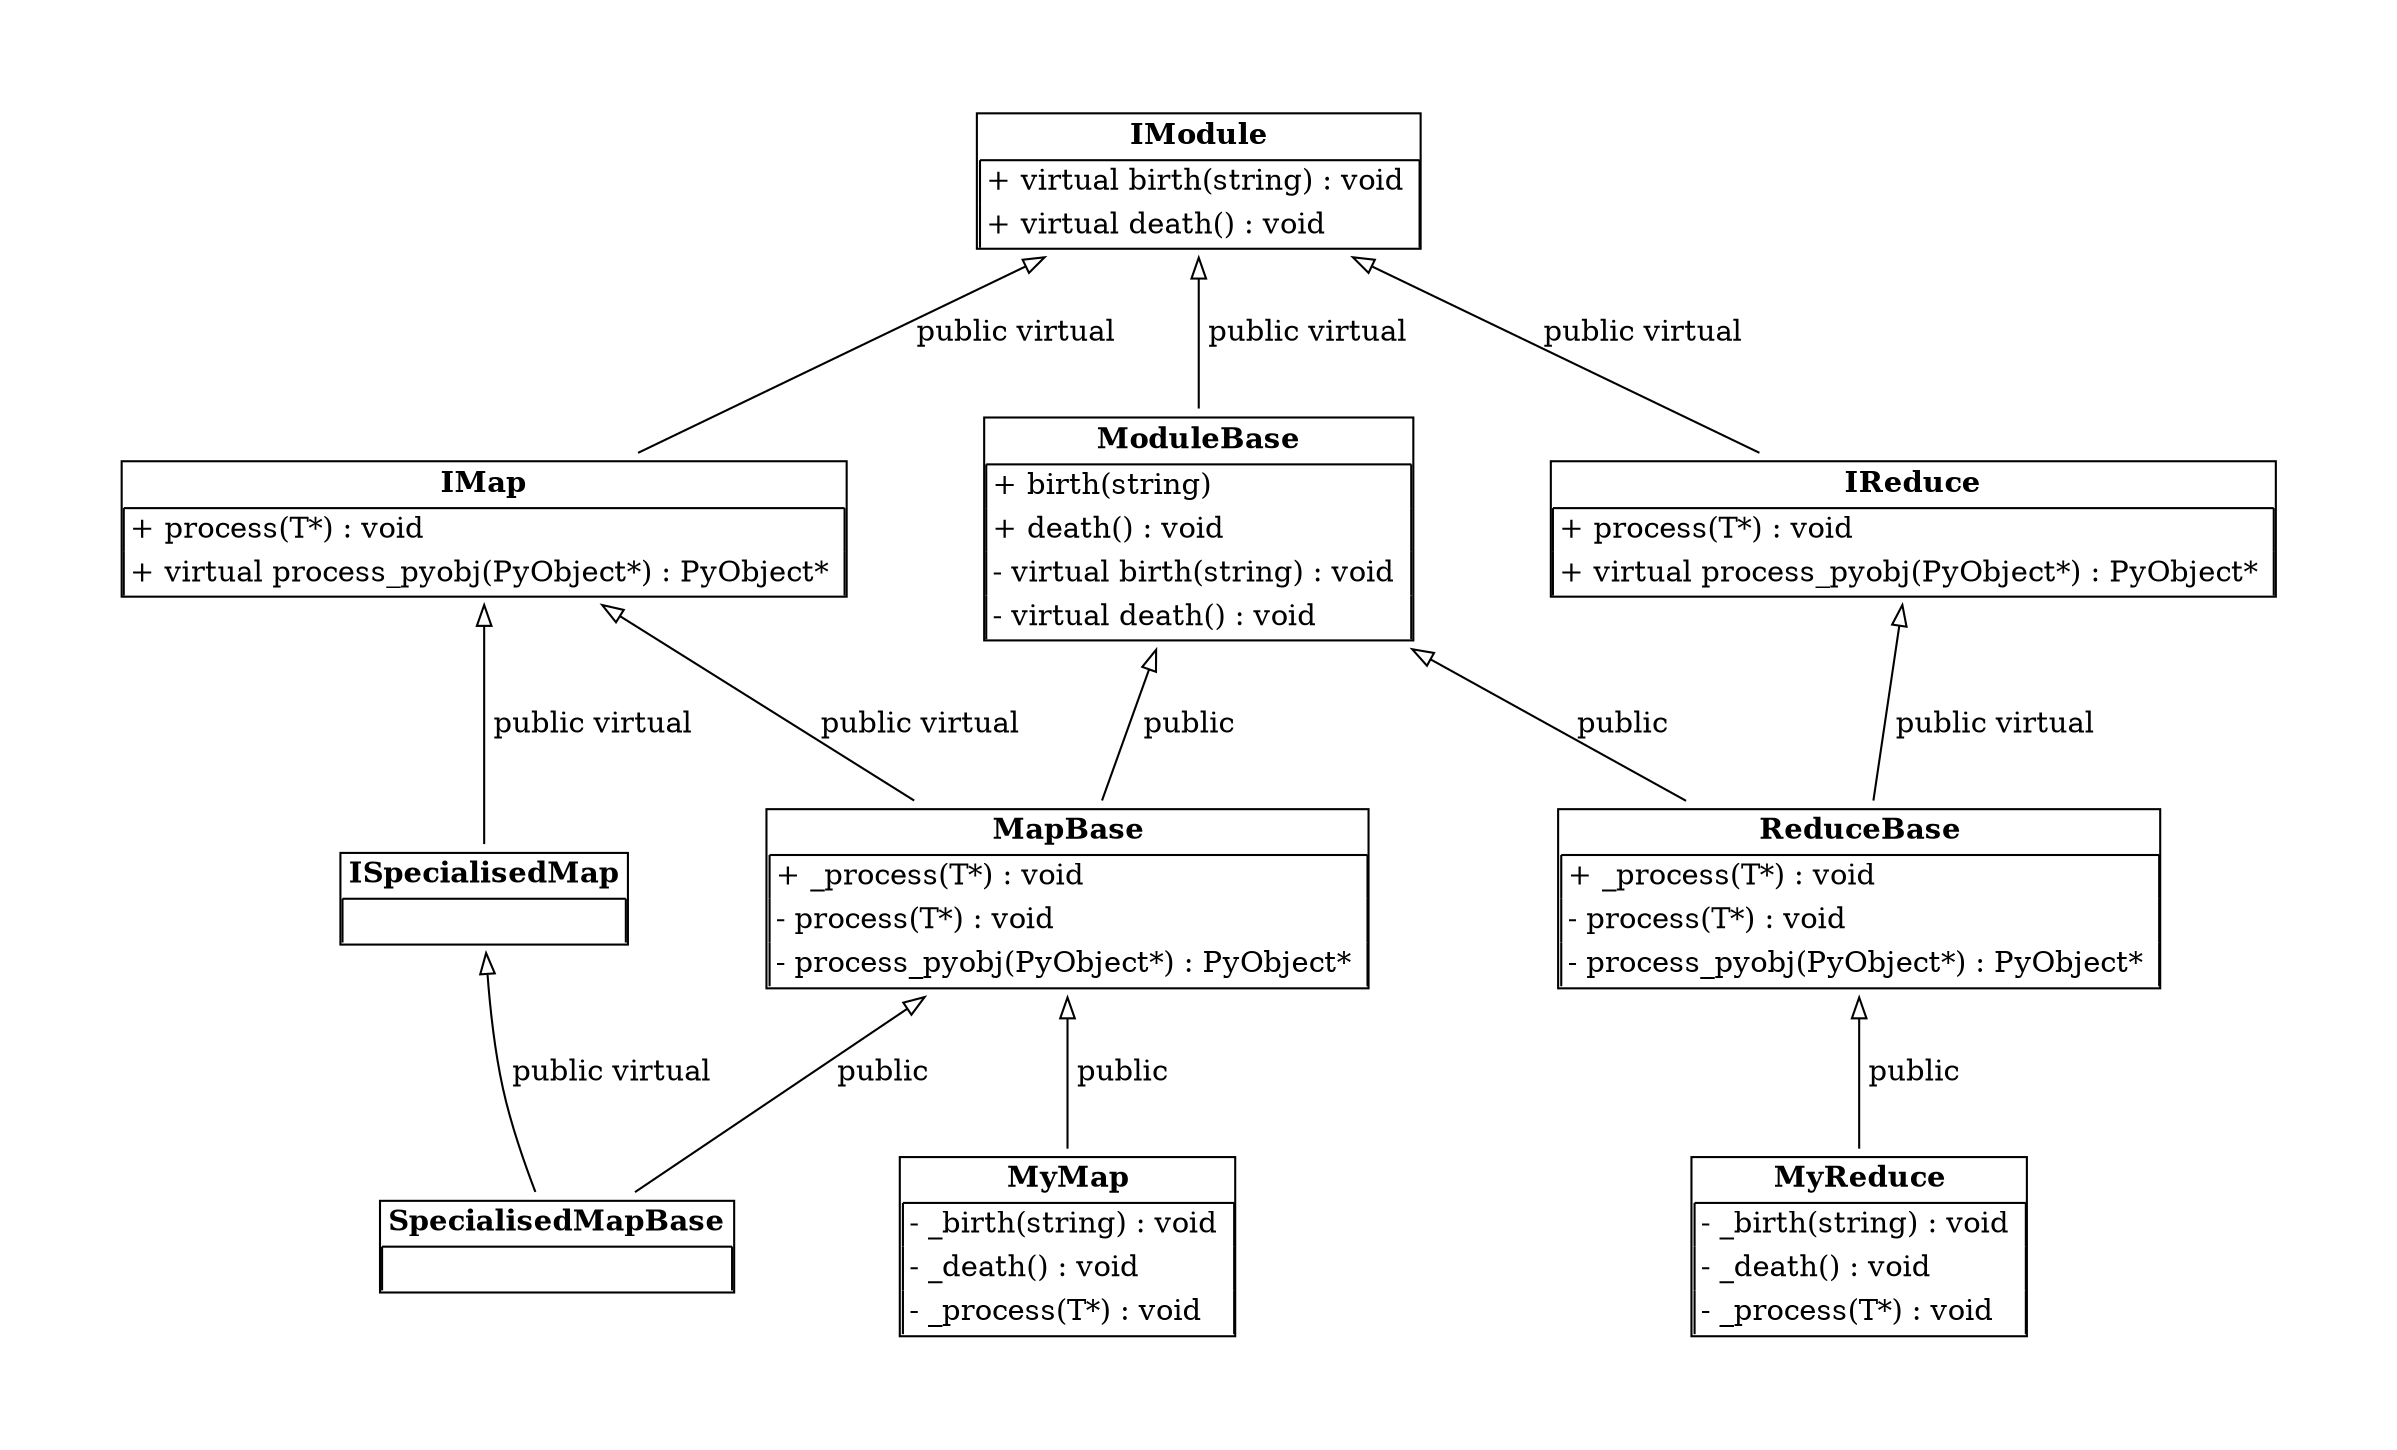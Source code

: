 // generate using "dot api.dot -Tpdf -o api.pdf"

digraph G {
  margin = 0.2
  graph [pad="0.5", nodesep="0.7", ranksep="0.8"];
  node [shape=record];
  root_item [shape=none, label=<<TABLE BORDER="1" CELLBORDER="1" CELLSPACING="0">
                                 <TR><TD PORT="f0" SIDES="B"><B>IModule</B></TD></TR>
                                 <TR><TD PORT="f1" ALIGN="LEFT" SIDES="LR">+ virtual birth(string) : void </TD></TR>
                                 <TR><TD PORT="f2" ALIGN="LEFT" SIDES="LR">+ virtual death() : void </TD></TR>
                                </TABLE>>]
  imap[shape=none, label=<<TABLE BORDER="1" CELLBORDER="1" CELLSPACING="0">
                           <TR><TD PORT="f0" SIDES="B"><B>IMap</B></TD></TR>
                           <TR><TD PORT="f1" ALIGN="LEFT" SIDES="LR">+ process(T*) : void </TD></TR>
                           <TR><TD PORT="f2" ALIGN="LEFT" SIDES="LR">+ virtual process_pyobj(PyObject*) : PyObject* </TD></TR>
                         </TABLE>>]
  module_base [shape=none, label=<<TABLE BORDER="1" CELLBORDER="1" CELLSPACING="0">
                                   <TR><TD PORT="f0" SIDES="B"><B>ModuleBase</B></TD></TR>
                                   <TR><TD PORT="f1" ALIGN="LEFT" SIDES="LR">+ birth(string) </TD></TR>
                                   <TR><TD PORT="f2" ALIGN="LEFT" SIDES="LR">+ death() : void </TD></TR>
                                   <TR><TD PORT="f3" ALIGN="LEFT" SIDES="LR">- virtual birth(string) : void </TD></TR>
                                   <TR><TD PORT="f4" ALIGN="LEFT" SIDES="LR">- virtual death() : void </TD></TR>
                                </TABLE>>]
  ireduce[shape=none, label=<<TABLE BORDER="1" CELLBORDER="1" CELLSPACING="0">
                           <TR><TD PORT="f0" SIDES="B"><B>IReduce</B></TD></TR>
                           <TR><TD PORT="f1" ALIGN="LEFT" SIDES="LR">+ process(T*) : void </TD></TR>
                           <TR><TD PORT="f2" ALIGN="LEFT" SIDES="LR">+ virtual process_pyobj(PyObject*) : PyObject* </TD></TR>
                         </TABLE>>]
  map_base [shape=none, label=<<TABLE BORDER="1" CELLBORDER="1" CELLSPACING="0">
                                <TR><TD PORT="f0" SIDES="B"><B>MapBase</B></TD></TR>
                                <TR><TD PORT="f1" ALIGN="LEFT" SIDES="LR">+ _process(T*) : void </TD></TR>
                                <TR><TD PORT="f2" ALIGN="LEFT" SIDES="LR">- process(T*) : void </TD></TR>
                                <TR><TD PORT="f3" ALIGN="LEFT" SIDES="LR">- process_pyobj(PyObject*) : PyObject* </TD></TR>
                              </TABLE>>]
  reduce_base [shape=none, label=<<TABLE BORDER="1" CELLBORDER="1" CELLSPACING="0">
                                <TR><TD PORT="f0" SIDES="B"><B>ReduceBase</B></TD></TR>
                                <TR><TD PORT="f1" ALIGN="LEFT" SIDES="LR">+ _process(T*) : void </TD></TR>
                                <TR><TD PORT="f2" ALIGN="LEFT" SIDES="LR">- process(T*) : void </TD></TR>
                                <TR><TD PORT="f3" ALIGN="LEFT" SIDES="LR">- process_pyobj(PyObject*) : PyObject* </TD></TR>
                              </TABLE>>]
  my_map [shape=none, label=<<TABLE BORDER="1" CELLBORDER="1" CELLSPACING="0">
                              <TR><TD PORT="f0" SIDES="B"><B>MyMap</B></TD></TR>
                              <TR><TD PORT="f1" ALIGN="LEFT" SIDES="LR">- _birth(string) : void </TD></TR>
                              <TR><TD PORT="f2" ALIGN="LEFT" SIDES="LR">- _death() : void </TD></TR>
                              <TR><TD PORT="f3" ALIGN="LEFT" SIDES="LR">- _process(T*) : void </TD></TR>
                            </TABLE>>]
  my_reduce [shape=none, label=<<TABLE BORDER="1" CELLBORDER="1" CELLSPACING="0">
                              <TR><TD PORT="f0" SIDES="B"><B>MyReduce</B></TD></TR>
                              <TR><TD PORT="f1" ALIGN="LEFT" SIDES="LR">- _birth(string) : void </TD></TR>
                              <TR><TD PORT="f2" ALIGN="LEFT" SIDES="LR">- _death() : void </TD></TR>
                              <TR><TD PORT="f3" ALIGN="LEFT" SIDES="LR">- _process(T*) : void </TD></TR>
                            </TABLE>>]
  ispecialised_map [shape=none, label=<<TABLE BORDER="1" CELLBORDER="1" CELLSPACING="0">
                                        <TR><TD PORT="f0" SIDES="B"><B>ISpecialisedMap</B></TD></TR>
                                        <TR><TD PORT="f1" SIDES="LR"> </TD></TR>
                                      </TABLE>>]
  specialised_map_base [shape=none, label=<<TABLE BORDER="1" CELLBORDER="1" CELLSPACING="0">
                                            <TR><TD PORT="f0" SIDES="B"><B>SpecialisedMapBase</B></TD></TR>
                                            <TR><TD PORT="f1" SIDES="LR"> </TD></TR>
                                          </TABLE>>]

  root_item -> imap [label = " public virtual", arrowtail = "empty", dir = "back"]
  root_item -> ireduce [label = " public virtual", arrowtail = "empty", dir = "back"]
  root_item -> module_base [label = " public virtual", arrowtail = "empty", dir = "back" ]
    imap -> map_base [label = " public virtual", arrowtail = "empty", dir = "back"]
    ireduce -> reduce_base [label = " public virtual", arrowtail = "empty", dir = "back"]
    module_base -> map_base [label = " public", arrowtail = "empty", dir = "back"]
    module_base -> reduce_base [label = " public", arrowtail = "empty", dir = "back"]
      map_base -> my_map [label = " public", arrowtail = "empty", dir = "back"]
      reduce_base -> my_reduce [label = " public", arrowtail = "empty", dir = "back"]
    imap -> ispecialised_map [label = " public virtual", arrowtail = "empty", dir = "back"]
      ispecialised_map -> specialised_map_base [label = " public virtual", arrowtail = "empty", dir = "back"]
      map_base -> specialised_map_base [label = " public", arrowtail = "empty", dir = "back"]
}
